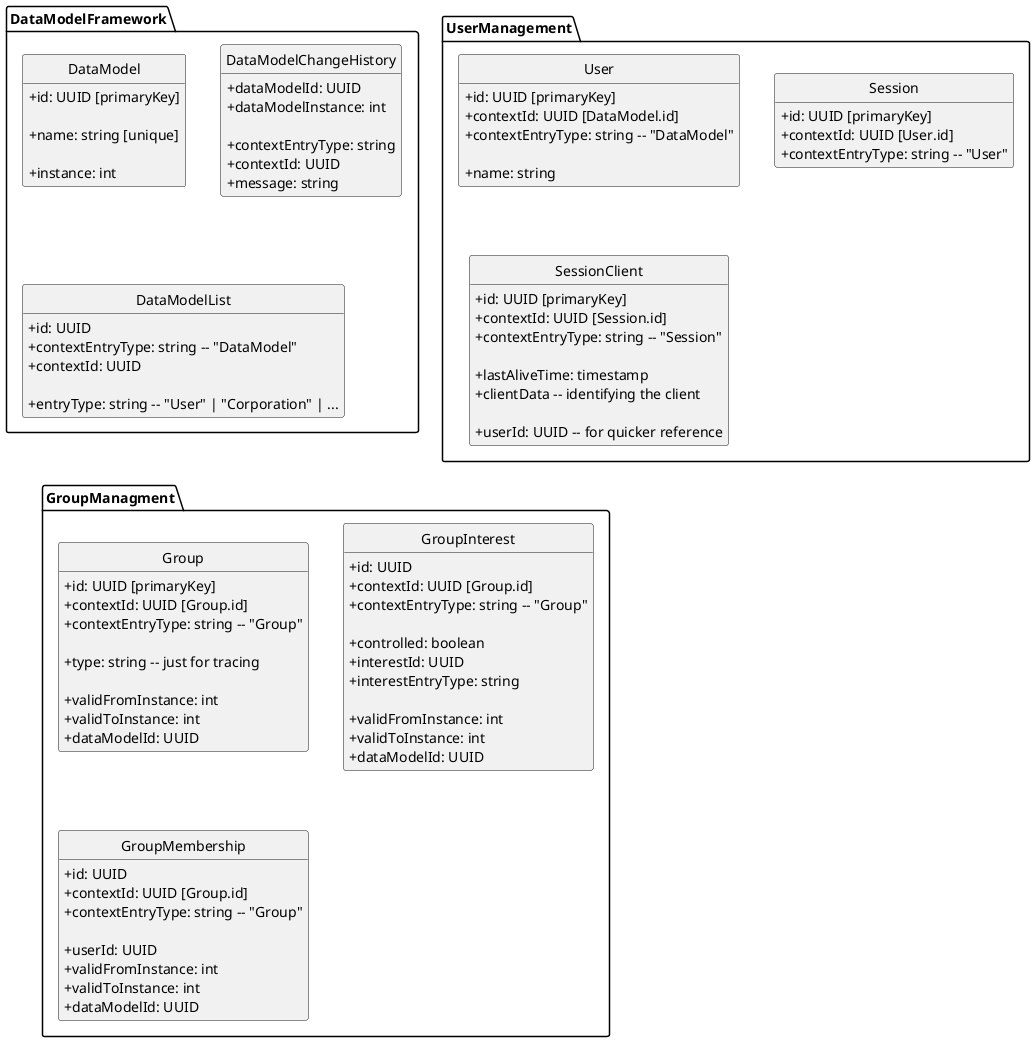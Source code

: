 @startuml
skinparam classAttributeIconSize 0
hide empty members
hide circle

package DataModelFramework {

class DataModel {
   + id: UUID [primaryKey]

   + name: string [unique]

   + instance: int
}

class DataModelChangeHistory {
   + dataModelId: UUID
   + dataModelInstance: int

   + contextEntryType: string   
   + contextId: UUID
   + message: string
}

class DataModelList {
   + id: UUID
   + contextEntryType: string -- "DataModel"   
   + contextId: UUID
   
   + entryType: string -- "User" | "Corporation" | ...
}

}

package UserManagement {

class User {
   + id: UUID [primaryKey]
   + contextId: UUID [DataModel.id]
   + contextEntryType: string -- "DataModel"

   + name: string
}

class Session {
   + id: UUID [primaryKey]
   + contextId: UUID [User.id]
   + contextEntryType: string -- "User"
}

class SessionClient {
   + id: UUID [primaryKey]
   + contextId: UUID [Session.id]
   + contextEntryType: string -- "Session"

   + lastAliveTime: timestamp
   + clientData -- identifying the client
   
   + userId: UUID -- for quicker reference
}

}

package GroupManagment {

class Group {
   + id: UUID [primaryKey]
   + contextId: UUID [Group.id]
   + contextEntryType: string -- "Group"
   
   + type: string -- just for tracing
   
   + validFromInstance: int
   + validToInstance: int
   + dataModelId: UUID
}

class GroupInterest {
   + id: UUID
   + contextId: UUID [Group.id]
   + contextEntryType: string -- "Group"

   + controlled: boolean   
   + interestId: UUID
   + interestEntryType: string
   
   + validFromInstance: int
   + validToInstance: int
   + dataModelId: UUID
}

class GroupMembership {
   + id: UUID
   + contextId: UUID [Group.id]
   + contextEntryType: string -- "Group"
   
   + userId: UUID
   + validFromInstance: int
   + validToInstance: int
   + dataModelId: UUID
}


}


@enduml
